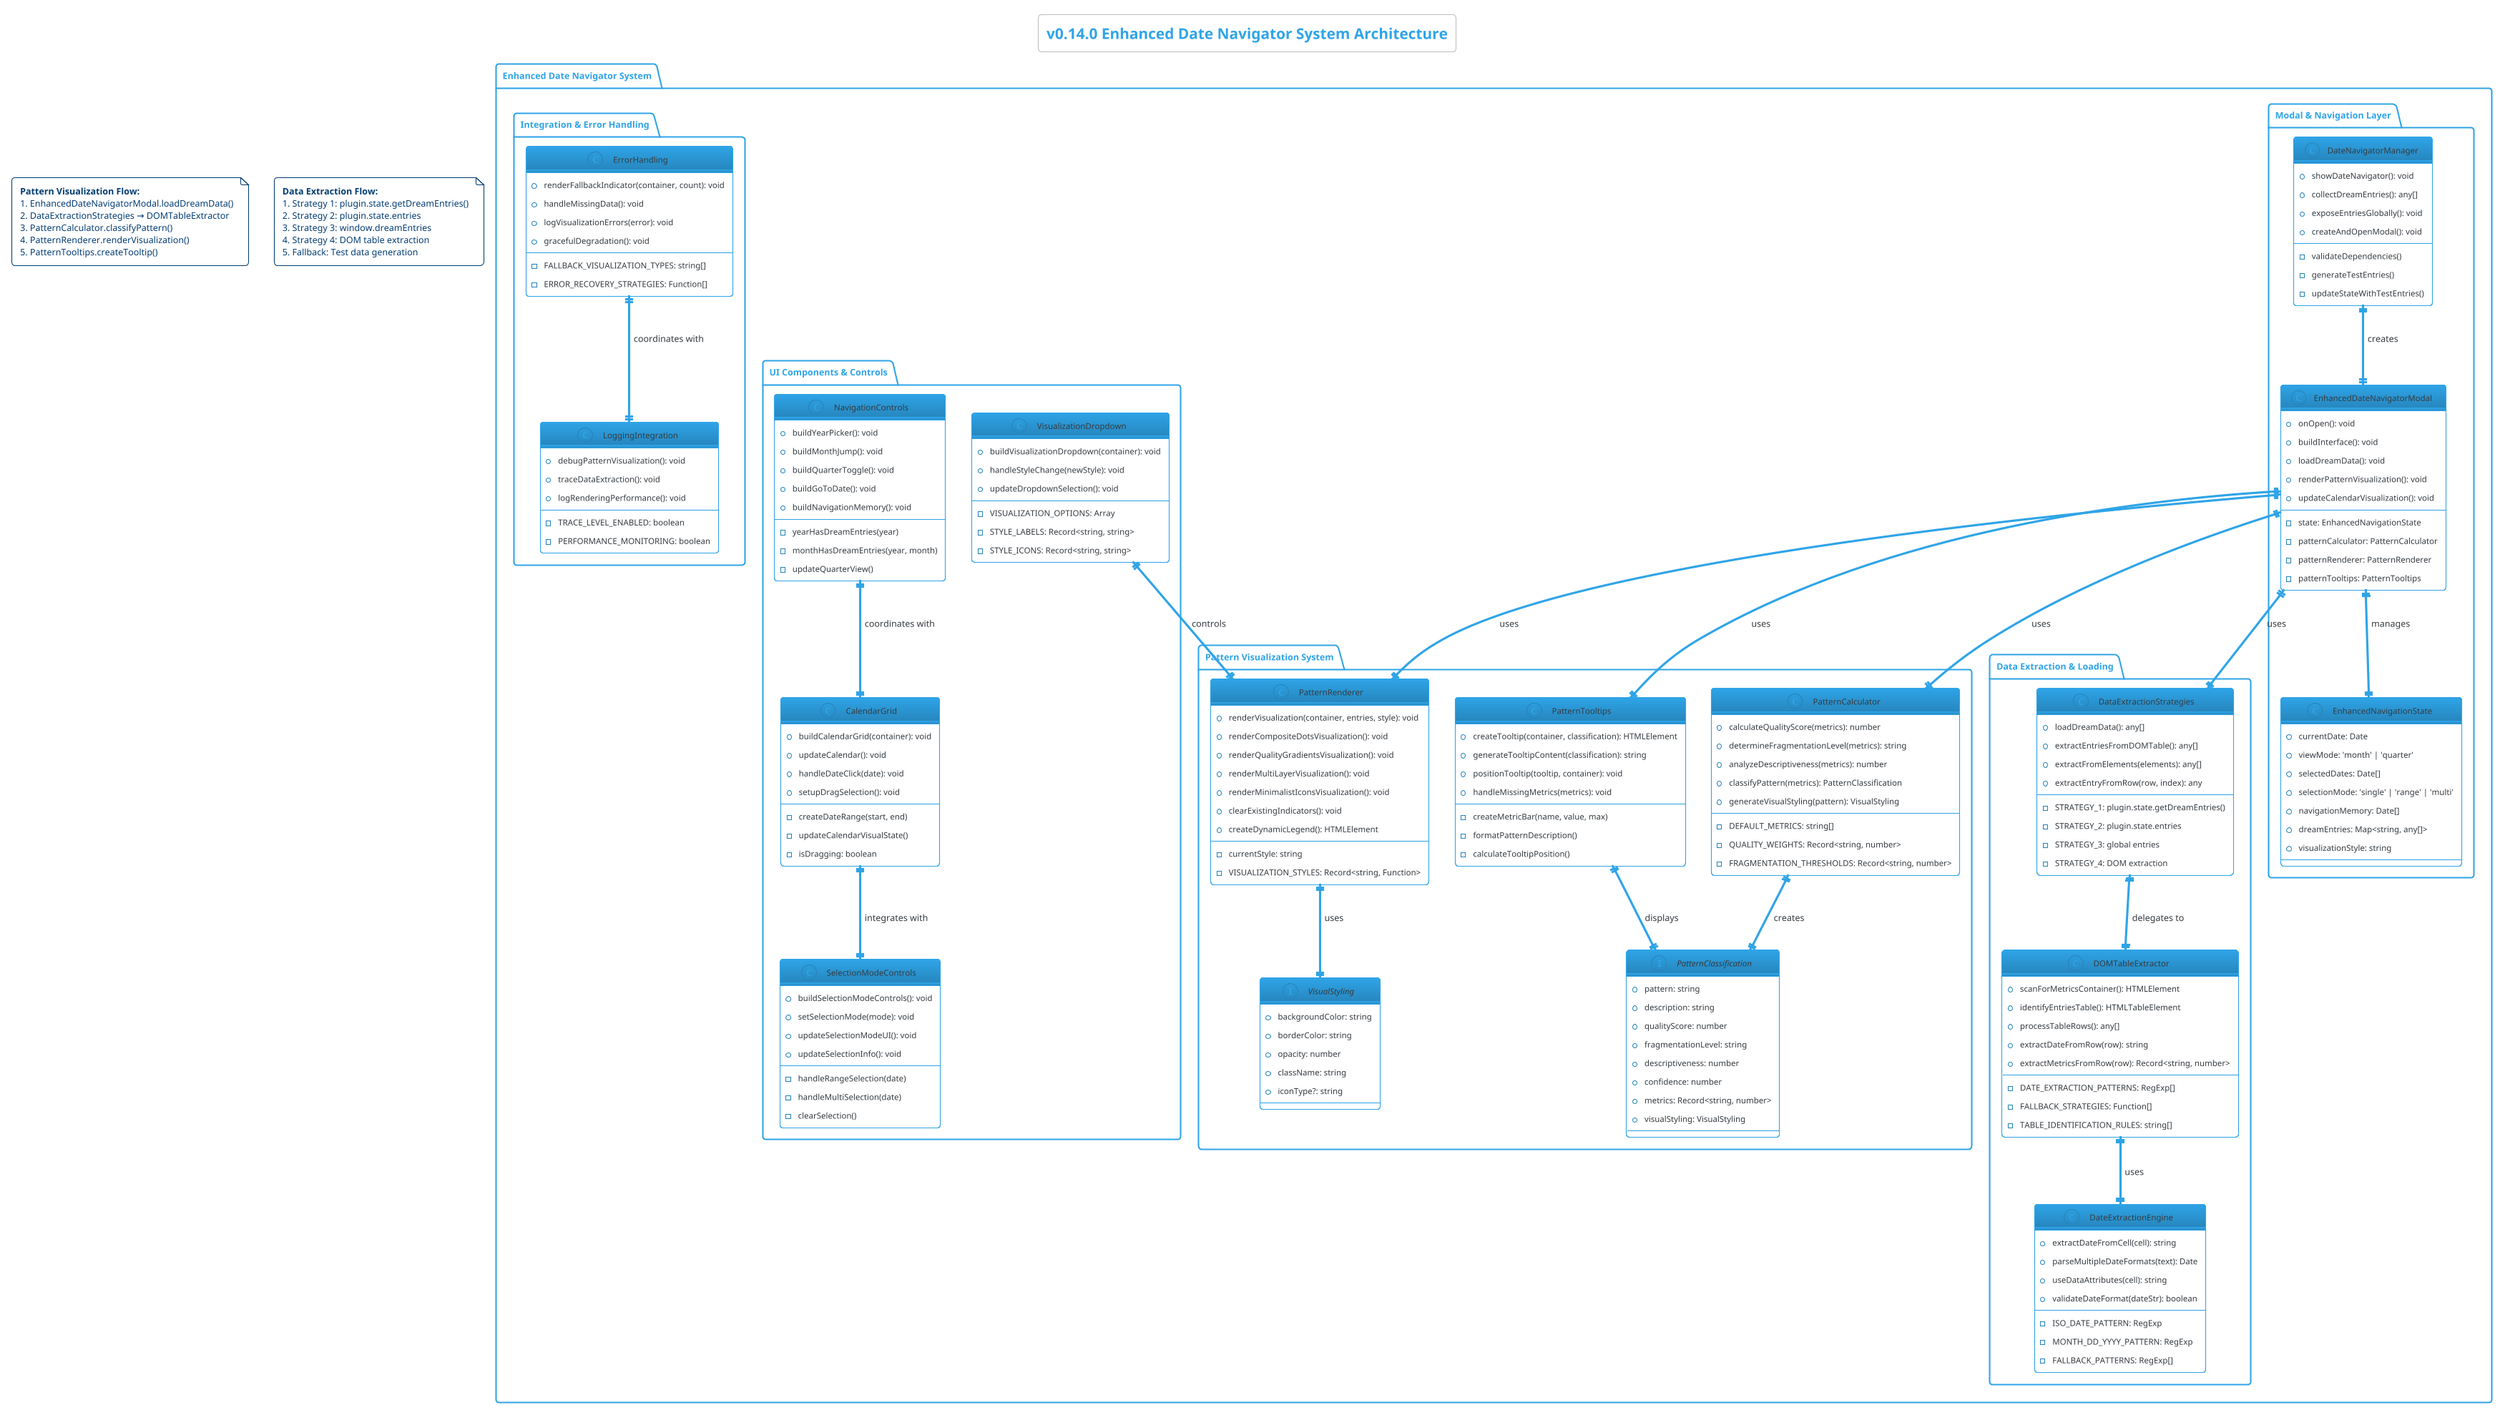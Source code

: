 @startuml Enhanced Date Navigator System Architecture

'******************************************************************************
' v0.14.0 Enhanced Date Navigator with Pattern Visualization System
' Shows the complete architecture of the pattern-aware date navigation system
' including modular visualization components and data extraction strategies
'******************************************************************************

!theme cerulean-outline
skinparam backgroundColor white

title "v0.14.0 Enhanced Date Navigator System Architecture"

package "Enhanced Date Navigator System" {
    
    package "Modal & Navigation Layer" {
        class EnhancedDateNavigatorModal {
            +onOpen(): void
            +buildInterface(): void
            +loadDreamData(): void
            +renderPatternVisualization(): void
            +updateCalendarVisualization(): void
            --
            -state: EnhancedNavigationState
            -patternCalculator: PatternCalculator
            -patternRenderer: PatternRenderer
            -patternTooltips: PatternTooltips
        }
        
        class EnhancedNavigationState {
            +currentDate: Date
            +viewMode: 'month' | 'quarter'
            +selectedDates: Date[]
            +selectionMode: 'single' | 'range' | 'multi'
            +navigationMemory: Date[]
            +dreamEntries: Map<string, any[]>
            +visualizationStyle: string
        }
        
        class DateNavigatorManager {
            +showDateNavigator(): void
            +collectDreamEntries(): any[]
            +exposeEntriesGlobally(): void
            +createAndOpenModal(): void
            --
            -validateDependencies()
            -generateTestEntries()
            -updateStateWithTestEntries()
        }
    }
    
    package "Pattern Visualization System" {
        class PatternCalculator {
            +calculateQualityScore(metrics): number
            +determineFragmentationLevel(metrics): string
            +analyzeDescriptiveness(metrics): number
            +classifyPattern(metrics): PatternClassification
            +generateVisualStyling(pattern): VisualStyling
            --
            -DEFAULT_METRICS: string[]
            -QUALITY_WEIGHTS: Record<string, number>
            -FRAGMENTATION_THRESHOLDS: Record<string, number>
        }
        
        class PatternRenderer {
            +renderVisualization(container, entries, style): void
            +renderCompositeDotsVisualization(): void
            +renderQualityGradientsVisualization(): void
            +renderMultiLayerVisualization(): void
            +renderMinimalistIconsVisualization(): void
            +clearExistingIndicators(): void
            +createDynamicLegend(): HTMLElement
            --
            -currentStyle: string
            -VISUALIZATION_STYLES: Record<string, Function>
        }
        
        class PatternTooltips {
            +createTooltip(container, classification): HTMLElement
            +generateTooltipContent(classification): string
            +positionTooltip(tooltip, container): void
            +handleMissingMetrics(metrics): void
            --
            -createMetricBar(name, value, max)
            -formatPatternDescription()
            -calculateTooltipPosition()
        }
        
        interface PatternClassification {
            +pattern: string
            +description: string
            +qualityScore: number
            +fragmentationLevel: string
            +descriptiveness: number
            +confidence: number
            +metrics: Record<string, number>
            +visualStyling: VisualStyling
        }
        
        interface VisualStyling {
            +backgroundColor: string
            +borderColor: string
            +opacity: number
            +className: string
            +iconType?: string
        }
    }
    
    package "Data Extraction & Loading" {
        class DataExtractionStrategies {
            +loadDreamData(): any[]
            +extractEntriesFromDOMTable(): any[]
            +extractFromElements(elements): any[]
            +extractEntryFromRow(row, index): any
            --
            -STRATEGY_1: plugin.state.getDreamEntries()
            -STRATEGY_2: plugin.state.entries
            -STRATEGY_3: global entries
            -STRATEGY_4: DOM extraction
        }
        
        class DOMTableExtractor {
            +scanForMetricsContainer(): HTMLElement
            +identifyEntriesTable(): HTMLTableElement
            +processTableRows(): any[]
            +extractDateFromRow(row): string
            +extractMetricsFromRow(row): Record<string, number>
            --
            -DATE_EXTRACTION_PATTERNS: RegExp[]
            -FALLBACK_STRATEGIES: Function[]
            -TABLE_IDENTIFICATION_RULES: string[]
        }
        
        class DateExtractionEngine {
            +extractDateFromCell(cell): string
            +parseMultipleDateFormats(text): Date
            +useDataAttributes(cell): string
            +validateDateFormat(dateStr): boolean
            --
            -ISO_DATE_PATTERN: RegExp
            -MONTH_DD_YYYY_PATTERN: RegExp
            -FALLBACK_PATTERNS: RegExp[]
        }
    }
    
    package "UI Components & Controls" {
        class VisualizationDropdown {
            +buildVisualizationDropdown(container): void
            +handleStyleChange(newStyle): void
            +updateDropdownSelection(): void
            --
            -VISUALIZATION_OPTIONS: Array
            -STYLE_LABELS: Record<string, string>
            -STYLE_ICONS: Record<string, string>
        }
        
        class NavigationControls {
            +buildYearPicker(): void
            +buildMonthJump(): void
            +buildQuarterToggle(): void
            +buildGoToDate(): void
            +buildNavigationMemory(): void
            --
            -yearHasDreamEntries(year)
            -monthHasDreamEntries(year, month)
            -updateQuarterView()
        }
        
        class CalendarGrid {
            +buildCalendarGrid(container): void
            +updateCalendar(): void
            +handleDateClick(date): void
            +setupDragSelection(): void
            --
            -createDateRange(start, end)
            -updateCalendarVisualState()
            -isDragging: boolean
        }
        
        class SelectionModeControls {
            +buildSelectionModeControls(): void
            +setSelectionMode(mode): void
            +updateSelectionModeUI(): void
            +updateSelectionInfo(): void
            --
            -handleRangeSelection(date)
            -handleMultiSelection(date)
            -clearSelection()
        }
    }
    
    package "Integration & Error Handling" {
        class ErrorHandling {
            +renderFallbackIndicator(container, count): void
            +handleMissingData(): void
            +logVisualizationErrors(error): void
            +gracefulDegradation(): void
            --
            -FALLBACK_VISUALIZATION_TYPES: string[]
            -ERROR_RECOVERY_STRATEGIES: Function[]
        }
        
        class LoggingIntegration {
            +debugPatternVisualization(): void
            +traceDataExtraction(): void
            +logRenderingPerformance(): void
            --
            -TRACE_LEVEL_ENABLED: boolean
            -PERFORMANCE_MONITORING: boolean
        }
    }
}

' Flow Descriptions
note as PatternFlow
**Pattern Visualization Flow:**
1. EnhancedDateNavigatorModal.loadDreamData()
2. DataExtractionStrategies → DOMTableExtractor
3. PatternCalculator.classifyPattern()
4. PatternRenderer.renderVisualization()
5. PatternTooltips.createTooltip()
end note

note as DataFlow
**Data Extraction Flow:**
1. Strategy 1: plugin.state.getDreamEntries()
2. Strategy 2: plugin.state.entries
3. Strategy 3: window.dreamEntries
4. Strategy 4: DOM table extraction
5. Fallback: Test data generation
end note

' Relationships
EnhancedDateNavigatorModal ||--|| EnhancedNavigationState : manages
EnhancedDateNavigatorModal ||--|| PatternCalculator : uses
EnhancedDateNavigatorModal ||--|| PatternRenderer : uses
EnhancedDateNavigatorModal ||--|| PatternTooltips : uses
EnhancedDateNavigatorModal ||--|| DataExtractionStrategies : uses

PatternCalculator ||--|| PatternClassification : creates
PatternRenderer ||--|| VisualStyling : uses
PatternTooltips ||--|| PatternClassification : displays

DataExtractionStrategies ||--|| DOMTableExtractor : delegates to
DOMTableExtractor ||--|| DateExtractionEngine : uses

DateNavigatorManager ||--|| EnhancedDateNavigatorModal : creates

VisualizationDropdown ||--|| PatternRenderer : controls
NavigationControls ||--|| CalendarGrid : coordinates with
CalendarGrid ||--|| SelectionModeControls : integrates with

ErrorHandling ||--|| LoggingIntegration : coordinates with

@enduml 